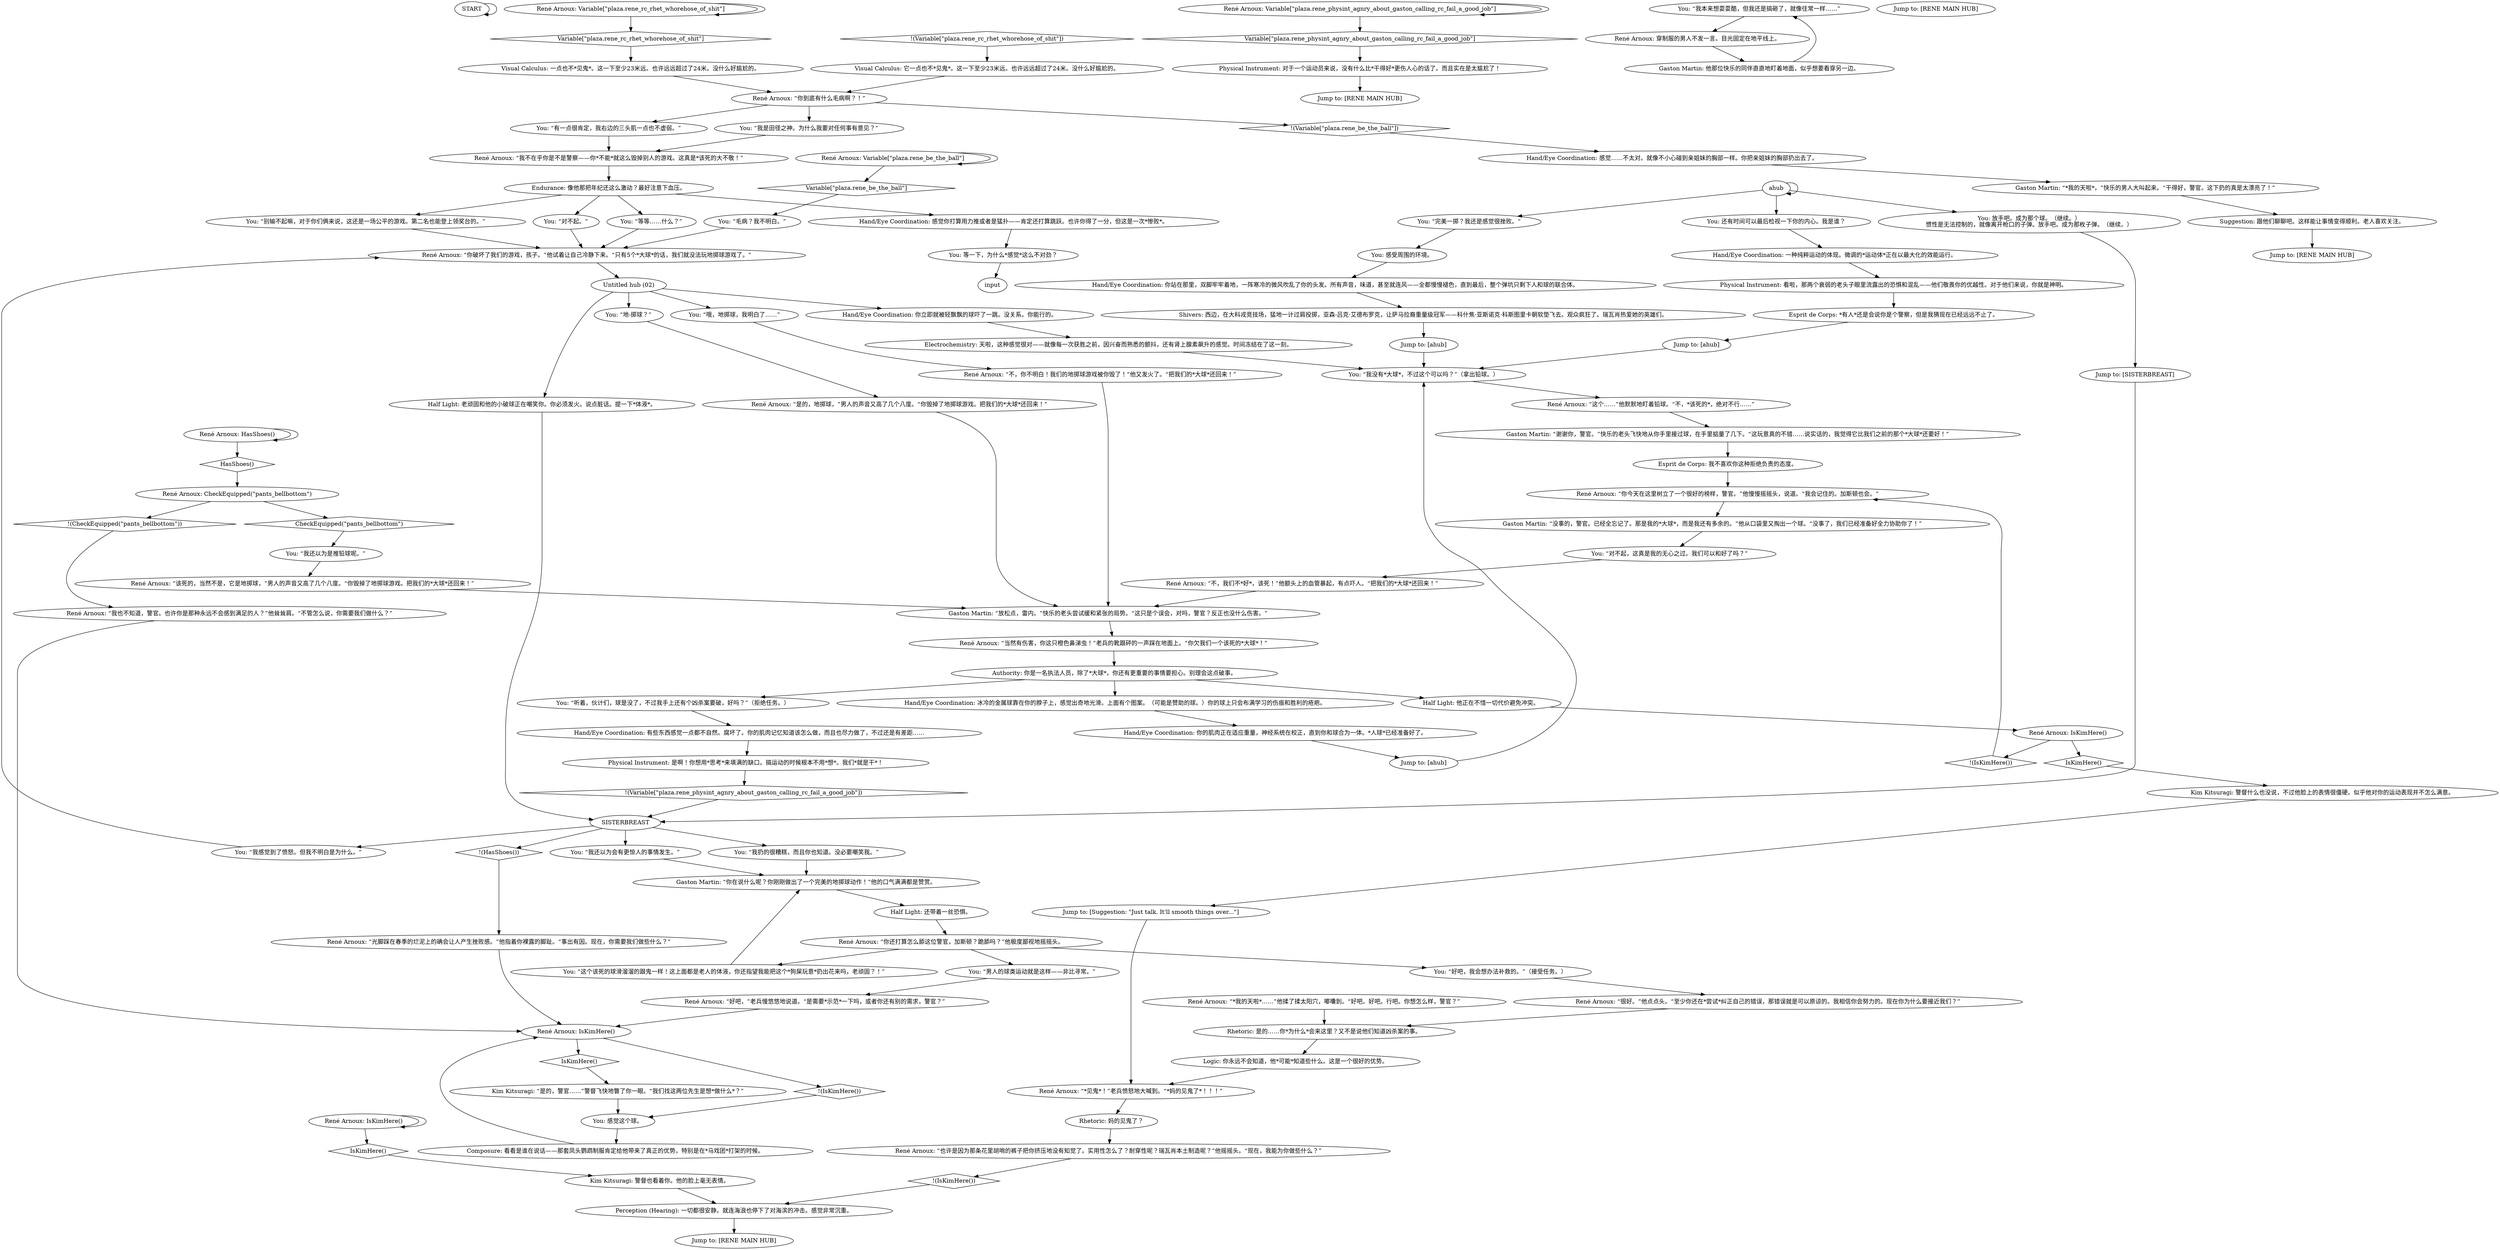 # PLAZA / RENE PETANQUE
# René pétanque-ball RC.
# ==================================================
digraph G {
	  0 [label="START"];
	  1 [label="input"];
	  2 [label="Hand/Eye Coordination: 有些东西感觉一点都不自然。腐坏了。你的肌肉记忆知道该怎么做，而且也尽力做了，不过还是有差距……"];
	  3 [label="René Arnoux: “你今天在这里树立了一个很好的榜样，警官。”他慢慢摇摇头，说道。“我会记住的。加斯顿也会。”"];
	  4 [label="Jump to: [Suggestion: \"Just talk. It'll smooth things over...\"]"];
	  5 [label="Esprit de Corps: 我不喜欢你这种拒绝负责的态度。"];
	  6 [label="René Arnoux: “*我的天啦*……”他揉了揉太阳穴，嘟囔到。“好吧。好吧。行吧。你想怎么样，警官？”"];
	  7 [label="René Arnoux: Variable[\"plaza.rene_be_the_ball\"]"];
	  8 [label="Variable[\"plaza.rene_be_the_ball\"]", shape=diamond];
	  9 [label="!(Variable[\"plaza.rene_be_the_ball\"])", shape=diamond];
	  10 [label="You: “毛病？我不明白。”"];
	  11 [label="Hand/Eye Coordination: 你立即就被轻飘飘的球吓了一跳。没关系。你能行的。"];
	  12 [label="You: “对不起，这真是我的无心之过。我们可以和好了吗？”"];
	  13 [label="Half Light: 他正在不惜一切代价避免冲突。"];
	  14 [label="You: “我没有*大球*，不过这个可以吗？”（拿出铅球。）"];
	  15 [label="ahub"];
	  16 [label="You: 感觉这个球。"];
	  17 [label="Jump to: [RENE MAIN HUB]"];
	  18 [label="René Arnoux: Variable[\"plaza.rene_physint_agnry_about_gaston_calling_rc_fail_a_good_job\"]"];
	  19 [label="Variable[\"plaza.rene_physint_agnry_about_gaston_calling_rc_fail_a_good_job\"]", shape=diamond];
	  20 [label="!(Variable[\"plaza.rene_physint_agnry_about_gaston_calling_rc_fail_a_good_job\"])", shape=diamond];
	  21 [label="Hand/Eye Coordination: 感觉你打算用力推或者是猛扑——肯定还打算跳跃。也许你得了一分，但这是一次*惨败*。"];
	  22 [label="You: “我感觉到了愤怒。但我不明白是为什么。”"];
	  23 [label="You: “这个该死的球滑溜溜的跟鬼一样！这上面都是老人的体液，你还指望我能把这个*狗屎玩意*扔出花来吗，老顽固？！”"];
	  24 [label="You: “我本来想耍耍酷，但我还是搞砸了，就像往常一样……”"];
	  25 [label="René Arnoux: IsKimHere()"];
	  26 [label="IsKimHere()", shape=diamond];
	  27 [label="!(IsKimHere())", shape=diamond];
	  28 [label="Composure: 看看是谁在说话——那套凤头鹦鹉制服肯定给他带来了真正的优势，特别是在*马戏团*打架的时候。"];
	  29 [label="Hand/Eye Coordination: 冰冷的金属球靠在你的脖子上，感觉出奇地光滑。上面有个图案。（可能是赞助的球。）你的球上只会布满学习的伤痕和胜利的疮疤。"];
	  30 [label="You: “好吧，我会想办法补救的。”（接受任务。）"];
	  31 [label="You: “完美一掷？我还是感觉很挫败。”"];
	  32 [label="You: 感受周围的环境。"];
	  33 [label="René Arnoux: HasShoes()"];
	  34 [label="HasShoes()", shape=diamond];
	  35 [label="!(HasShoes())", shape=diamond];
	  36 [label="You: 等一下，为什么*感觉*这么不对劲？"];
	  37 [label="Jump to: [SISTERBREAST]"];
	  38 [label="René Arnoux: “*见鬼*！”老兵愤怒地大喊到。“*妈的见鬼了*！！！”"];
	  39 [label="Suggestion: 跟他们聊聊吧。这样能让事情变得顺利。老人喜欢关注。"];
	  40 [label="Physical Instrument: 对于一个运动员来说，没有什么比*干得好*更伤人心的话了。而且实在是太尴尬了！"];
	  41 [label="Half Light: 老顽固和他的小破球正在嘲笑你。你必须发火。说点脏话。提一下*体液*。"];
	  42 [label="You: “我还以为是推铅球呢。”"];
	  43 [label="René Arnoux: “也许是因为那条花里胡哨的裤子把你挤压地没有知觉了。实用性怎么了？耐穿性呢？瑞瓦肖本土制造呢？”他摇摇头。“现在，我能为你做些什么？”"];
	  44 [label="René Arnoux: Variable[\"plaza.rene_rc_rhet_whorehose_of_shit\"]"];
	  45 [label="Variable[\"plaza.rene_rc_rhet_whorehose_of_shit\"]", shape=diamond];
	  46 [label="!(Variable[\"plaza.rene_rc_rhet_whorehose_of_shit\"])", shape=diamond];
	  47 [label="René Arnoux: “你还打算怎么舔这位警官，加斯顿？跪舔吗？”他极度鄙视地摇摇头。"];
	  48 [label="Jump to: [ahub]"];
	  49 [label="Rhetoric: 是的……你*为什么*会来这里？又不是说他们知道凶杀案的事。"];
	  50 [label="You: “地-掷球？”"];
	  51 [label="Kim Kitsuragi: 警督什么也没说，不过他脸上的表情很僵硬。似乎他对你的运动表现并不怎么满意。"];
	  52 [label="Gaston Martin: “谢谢你，警官。”快乐的老头飞快地从你手里接过球，在手里掂量了几下。“这玩意真的不错……说实话的，我觉得它比我们之前的那个*大球*还要好！”"];
	  53 [label="René Arnoux: IsKimHere()"];
	  54 [label="IsKimHere()", shape=diamond];
	  55 [label="!(IsKimHere())", shape=diamond];
	  56 [label="Gaston Martin: “没事的，警官。已经全忘记了。那是我的*大球*，而是我还有多余的。”他从口袋里又掏出一个球。“没事了，我们已经准备好全力协助你了！”"];
	  57 [label="You: “对不起。”"];
	  58 [label="René Arnoux: “我也不知道，警官。也许你是那种永远不会感到满足的人？”他耸耸肩。“不管怎么说，你需要我们做什么？”"];
	  59 [label="Hand/Eye Coordination: 你站在那里，双脚牢牢着地，一阵寒冷的微风吹乱了你的头发。所有声音，味道，甚至就连风——全都慢慢褪色，直到最后，整个弹坑只剩下人和球的联合体。"];
	  60 [label="René Arnoux: “你到底有什么毛病啊？！”"];
	  61 [label="Kim Kitsuragi: “是的，警官……”警督飞快地瞥了你一眼。“我们找这两位先生是想*做什么*？”"];
	  62 [label="René Arnoux: “不，你不明白！我们的地掷球游戏被你毁了！”他又发火了。“把我们的*大球*还回来！”"];
	  63 [label="René Arnoux: “不，我们不*好*，该死！”他额头上的血管暴起，有点吓人。“把我们的*大球*还回来！”"];
	  64 [label="René Arnoux: “是的，地掷球，”男人的声音又高了几个八度。“你毁掉了地掷球游戏。把我们的*大球*还回来！”"];
	  65 [label="You: “等等……什么？”"];
	  66 [label="René Arnoux: CheckEquipped(\"pants_bellbottom\")"];
	  67 [label="CheckEquipped(\"pants_bellbottom\")", shape=diamond];
	  68 [label="!(CheckEquipped(\"pants_bellbottom\"))", shape=diamond];
	  69 [label="Gaston Martin: “你在说什么呢？你刚刚做出了一个完美的地掷球动作！”他的口气满满都是赞赏。"];
	  70 [label="René Arnoux: 穿制服的男人不发一言。目光固定在地平线上。"];
	  71 [label="Physical Instrument: 是啊！你想用*思考*来填满的缺口。搞运动的时候根本不用*想*。我们*就是干*！"];
	  72 [label="Authority: 你是一名执法人员，除了*大球*，你还有更重要的事情要担心。别理会这点破事。"];
	  73 [label="René Arnoux: “这个……”他默默地盯着铅球。“不，*该死的*，绝对不行……”"];
	  74 [label="René Arnoux: “好吧，”老兵慢悠悠地说道。“是需要*示范*一下吗，或者你还有别的需求，警官？”"];
	  75 [label="Electrochemistry: 天啦，这种感觉很对——就像每一次获胜之前，因兴奋而熟悉的颤抖，还有肾上腺素飙升的感觉。时间冻结在了这一刻。"];
	  76 [label="Esprit de Corps: *有人*还是会说你是个警察，但是我猜现在已经远远不止了。"];
	  77 [label="You: “我扔的很糟糕，而且你也知道。没必要嘲笑我。”"];
	  78 [label="You: 还有时间可以最后检视一下你的内心。我是谁？"];
	  79 [label="Perception (Hearing): 一切都很安静。就连海浪也停下了对海滨的冲击。感觉非常沉重。"];
	  80 [label="René Arnoux: “该死的，当然不是，它是地掷球，”男人的声音又高了几个八度。“你毁掉了地掷球游戏。把我们的*大球*还回来！”"];
	  81 [label="René Arnoux: IsKimHere()"];
	  82 [label="IsKimHere()", shape=diamond];
	  83 [label="!(IsKimHere())", shape=diamond];
	  84 [label="Untitled hub (02)"];
	  85 [label="You: “别输不起嘛，对于你们俩来说，这还是一场公平的游戏。第二名也能登上领奖台的。”"];
	  86 [label="Hand/Eye Coordination: 一种纯粹运动的体现。微调的*运动体*正在以最大化的效能运行。"];
	  87 [label="Jump to: [RENE MAIN HUB]"];
	  88 [label="Logic: 你永远不会知道，他*可能*知道些什么。这是一个很好的优势。"];
	  89 [label="Endurance: 像他那把年纪还这么激动？最好注意下血压。"];
	  90 [label="Visual Calculus: 一点也不*见鬼*。这一下至少23米远。也许远远超过了24米。没什么好尴尬的。"];
	  91 [label="René Arnoux: “光脚踩在春季的烂泥上的确会让人产生挫败感。”他指着你裸露的脚趾。“事出有因。现在，你需要我们做些什么？”"];
	  92 [label="Hand/Eye Coordination: 你的肌肉正在适应重量，神经系统在校正，直到你和球合为一体。*人球*已经准备好了。"];
	  93 [label="Jump to: [ahub]"];
	  94 [label="You: “我还以为会有更惊人的事情发生。”"];
	  95 [label="SISTERBREAST"];
	  96 [label="Half Light: 还带着一丝恐惧。"];
	  97 [label="You: “有一点很肯定，我右边的三头肌一点也不虚弱。”"];
	  98 [label="René Arnoux: “我不在乎你是不是警察——你*不能*就这么毁掉别人的游戏。这真是*该死的大不敬！”"];
	  99 [label="You: 放手吧。成为那个球。（继续。）\n惯性是无法控制的，就像离开枪口的子弹。放手吧。成为那枚子弹。（继续。）"];
	  100 [label="Physical Instrument: 看啦，那两个衰弱的老头子眼里流露出的恐惧和混乱——他们敬畏你的优越性。对于他们来说，你就是神明。"];
	  101 [label="René Arnoux: “很好。”他点点头。“至少你还在*尝试*纠正自己的错误，那错误就是可以原谅的。我相信你会努力的。现在你为什么要接近我们？”"];
	  102 [label="Gaston Martin: “放松点，雷内。”快乐的老头尝试缓和紧张的局势。“这只是个误会，对吗，警官？反正也没什么伤害。”"];
	  103 [label="Gaston Martin: “*我的天啦*，”快乐的男人大叫起来。“干得好，警官。这下扔的真是太漂亮了！”"];
	  104 [label="You: “男人的球类运动就是这样——非比寻常。”"];
	  105 [label="Visual Calculus: 它一点也不*见鬼*。这一下至少23米远。也许远远超过了24米。没什么好尴尬的。"];
	  106 [label="You: “我是田径之神。为什么我要对任何事有意见？”"];
	  107 [label="Gaston Martin: 他那位快乐的同伴直直地盯着地面，似乎想要看穿另一边。"];
	  108 [label="You: “听着，伙计们，球是没了，不过我手上还有个凶杀案要破，好吗？”（拒绝任务。）"];
	  109 [label="Jump to: [RENE MAIN HUB]"];
	  110 [label="Kim Kitsuragi: 警督也看着你。他的脸上毫无表情。"];
	  111 [label="René Arnoux: “当然有伤害，你这只橙色鼻涕虫！”老兵的靴跟砰的一声踩在地面上。“你欠我们一个该死的*大球*！”"];
	  112 [label="Jump to: [RENE MAIN HUB]"];
	  113 [label="René Arnoux: “你破坏了我们的游戏，孩子。”他试着让自己冷静下来。“只有5个*大球*的话，我们就没法玩地掷球游戏了。”"];
	  114 [label="Shivers: 西边，在大科戎竞技场，猛地一计过肩投掷，亚森-吕克·艾德布罗克，让萨马拉裔重量级冠军——科什焦·亚斯诺克·科斯图里卡朝软垫飞去。观众疯狂了。瑞瓦肖热爱她的英雄们。"];
	  115 [label="You: “哦，地掷球，我明白了……”"];
	  116 [label="Rhetoric: 妈的见鬼了？"];
	  117 [label="Hand/Eye Coordination: 感觉……不太对。就像不小心碰到亲姐妹的胸部一样。你把亲姐妹的胸部扔出去了。"];
	  118 [label="Jump to: [ahub]"];
	  0 -> 0
	  2 -> 71
	  3 -> 56
	  4 -> 38
	  5 -> 3
	  6 -> 49
	  7 -> 8
	  7 -> 7
	  8 -> 10
	  9 -> 117
	  10 -> 113
	  11 -> 75
	  12 -> 63
	  13 -> 81
	  14 -> 73
	  15 -> 99
	  15 -> 31
	  15 -> 78
	  15 -> 15
	  16 -> 28
	  18 -> 18
	  18 -> 19
	  19 -> 40
	  20 -> 95
	  21 -> 36
	  22 -> 113
	  23 -> 69
	  24 -> 70
	  25 -> 25
	  25 -> 26
	  26 -> 110
	  27 -> 79
	  28 -> 53
	  29 -> 92
	  30 -> 101
	  31 -> 32
	  32 -> 59
	  33 -> 33
	  33 -> 34
	  34 -> 66
	  35 -> 91
	  36 -> 1
	  37 -> 95
	  38 -> 116
	  39 -> 109
	  40 -> 17
	  41 -> 95
	  42 -> 80
	  43 -> 27
	  44 -> 44
	  44 -> 45
	  45 -> 90
	  46 -> 105
	  47 -> 104
	  47 -> 30
	  47 -> 23
	  48 -> 14
	  49 -> 88
	  50 -> 64
	  51 -> 4
	  52 -> 5
	  53 -> 54
	  53 -> 55
	  54 -> 61
	  55 -> 16
	  56 -> 12
	  57 -> 113
	  58 -> 53
	  59 -> 114
	  60 -> 97
	  60 -> 106
	  60 -> 9
	  61 -> 16
	  62 -> 102
	  63 -> 102
	  64 -> 102
	  65 -> 113
	  66 -> 67
	  66 -> 68
	  67 -> 42
	  68 -> 58
	  69 -> 96
	  70 -> 107
	  71 -> 20
	  72 -> 29
	  72 -> 108
	  72 -> 13
	  73 -> 52
	  74 -> 53
	  75 -> 14
	  76 -> 48
	  77 -> 69
	  78 -> 86
	  79 -> 87
	  80 -> 102
	  81 -> 82
	  81 -> 83
	  82 -> 51
	  83 -> 3
	  84 -> 115
	  84 -> 41
	  84 -> 50
	  84 -> 11
	  85 -> 113
	  86 -> 100
	  88 -> 38
	  89 -> 65
	  89 -> 57
	  89 -> 85
	  89 -> 21
	  90 -> 60
	  91 -> 53
	  92 -> 93
	  93 -> 14
	  94 -> 69
	  95 -> 35
	  95 -> 77
	  95 -> 94
	  95 -> 22
	  96 -> 47
	  97 -> 98
	  98 -> 89
	  99 -> 37
	  100 -> 76
	  101 -> 49
	  102 -> 111
	  103 -> 39
	  104 -> 74
	  105 -> 60
	  106 -> 98
	  107 -> 24
	  108 -> 2
	  110 -> 79
	  111 -> 72
	  113 -> 84
	  114 -> 118
	  115 -> 62
	  116 -> 43
	  117 -> 103
	  118 -> 14
}

